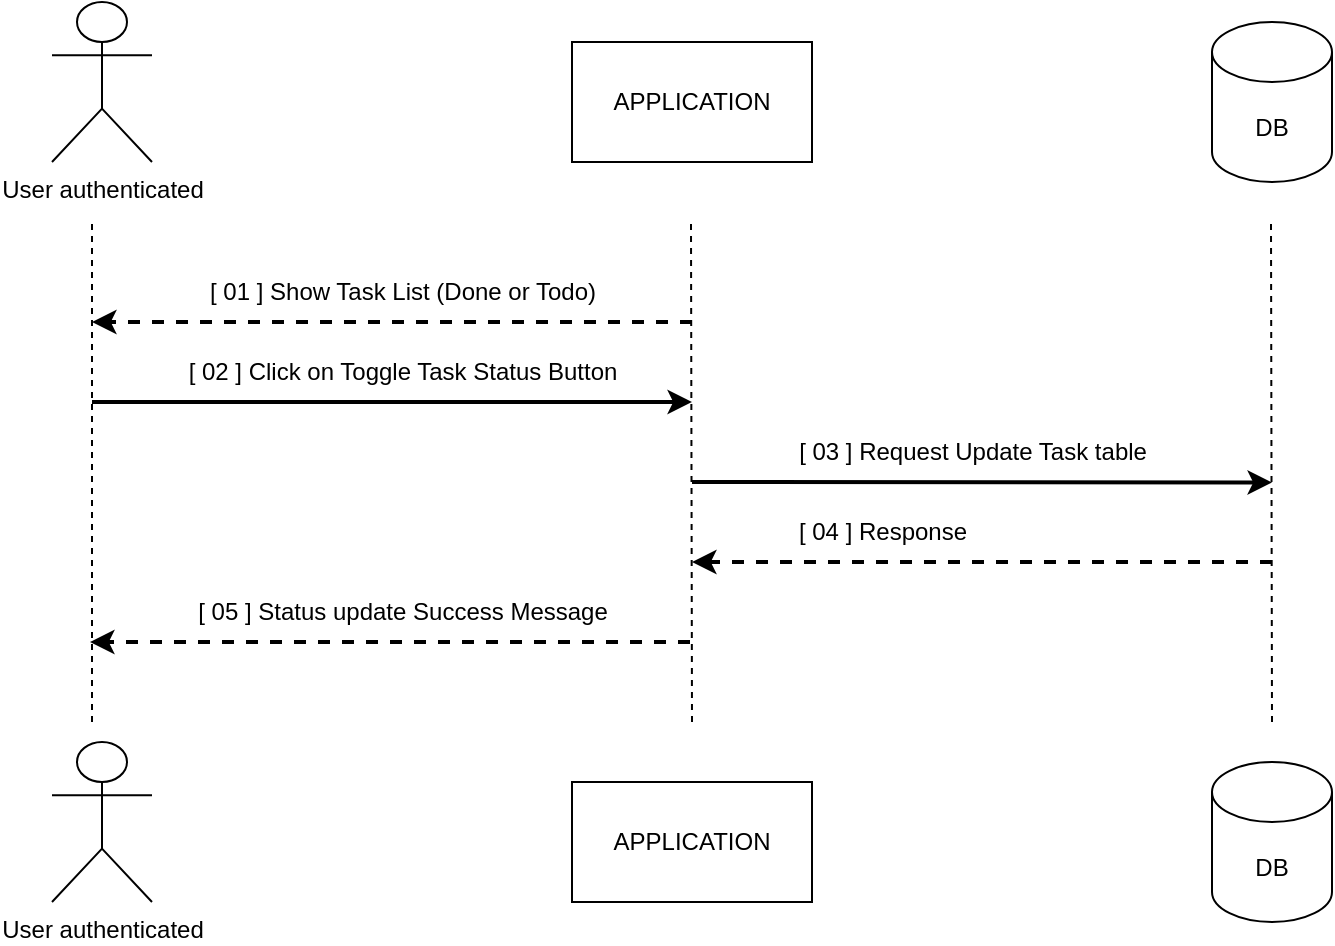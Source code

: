 <mxfile version="20.4.0" type="device"><diagram id="dEELACuF9RNGndt7hH7m" name="Page-1"><mxGraphModel dx="1182" dy="675" grid="1" gridSize="10" guides="1" tooltips="1" connect="1" arrows="1" fold="1" page="1" pageScale="1" pageWidth="827" pageHeight="1169" math="0" shadow="0"><root><mxCell id="0"/><mxCell id="1" parent="0"/><mxCell id="0jehI1DoNkhYzXVmSJ_P-1" value="User authenticated" style="shape=umlActor;verticalLabelPosition=bottom;verticalAlign=top;html=1;outlineConnect=0;" vertex="1" parent="1"><mxGeometry x="100" y="80" width="50" height="80" as="geometry"/></mxCell><mxCell id="0jehI1DoNkhYzXVmSJ_P-2" value="APPLICATION" style="rounded=0;whiteSpace=wrap;html=1;" vertex="1" parent="1"><mxGeometry x="360" y="100" width="120" height="60" as="geometry"/></mxCell><mxCell id="0jehI1DoNkhYzXVmSJ_P-3" value="DB" style="shape=cylinder3;whiteSpace=wrap;html=1;boundedLbl=1;backgroundOutline=1;size=15;" vertex="1" parent="1"><mxGeometry x="680" y="90" width="60" height="80" as="geometry"/></mxCell><mxCell id="0jehI1DoNkhYzXVmSJ_P-4" value="" style="endArrow=none;dashed=1;html=1;rounded=0;" edge="1" parent="1"><mxGeometry width="50" height="50" relative="1" as="geometry"><mxPoint x="120" y="440" as="sourcePoint"/><mxPoint x="120" y="190" as="targetPoint"/></mxGeometry></mxCell><mxCell id="0jehI1DoNkhYzXVmSJ_P-5" value="" style="endArrow=none;dashed=1;html=1;rounded=0;" edge="1" parent="1"><mxGeometry width="50" height="50" relative="1" as="geometry"><mxPoint x="420" y="440" as="sourcePoint"/><mxPoint x="419.5" y="190" as="targetPoint"/></mxGeometry></mxCell><mxCell id="0jehI1DoNkhYzXVmSJ_P-6" value="" style="endArrow=none;dashed=1;html=1;rounded=0;" edge="1" parent="1"><mxGeometry width="50" height="50" relative="1" as="geometry"><mxPoint x="710" y="440" as="sourcePoint"/><mxPoint x="709.5" y="190" as="targetPoint"/></mxGeometry></mxCell><mxCell id="0jehI1DoNkhYzXVmSJ_P-7" value="User authenticated" style="shape=umlActor;verticalLabelPosition=bottom;verticalAlign=top;html=1;outlineConnect=0;" vertex="1" parent="1"><mxGeometry x="100" y="450" width="50" height="80" as="geometry"/></mxCell><mxCell id="0jehI1DoNkhYzXVmSJ_P-8" value="APPLICATION" style="rounded=0;whiteSpace=wrap;html=1;" vertex="1" parent="1"><mxGeometry x="360" y="470" width="120" height="60" as="geometry"/></mxCell><mxCell id="0jehI1DoNkhYzXVmSJ_P-9" value="DB" style="shape=cylinder3;whiteSpace=wrap;html=1;boundedLbl=1;backgroundOutline=1;size=15;" vertex="1" parent="1"><mxGeometry x="680" y="460" width="60" height="80" as="geometry"/></mxCell><mxCell id="0jehI1DoNkhYzXVmSJ_P-10" value="" style="endArrow=classic;html=1;rounded=0;dashed=1;strokeWidth=2;" edge="1" parent="1"><mxGeometry width="50" height="50" relative="1" as="geometry"><mxPoint x="420" y="240" as="sourcePoint"/><mxPoint x="120" y="240" as="targetPoint"/></mxGeometry></mxCell><mxCell id="0jehI1DoNkhYzXVmSJ_P-11" value="[ 01 ] Show Task List (Done or Todo)" style="text;html=1;align=center;verticalAlign=middle;resizable=0;points=[];autosize=1;strokeColor=none;fillColor=none;" vertex="1" parent="1"><mxGeometry x="165" y="210" width="220" height="30" as="geometry"/></mxCell><mxCell id="0jehI1DoNkhYzXVmSJ_P-12" value="" style="endArrow=none;html=1;rounded=0;strokeWidth=2;endFill=0;startArrow=classic;startFill=1;" edge="1" parent="1"><mxGeometry width="50" height="50" relative="1" as="geometry"><mxPoint x="420" y="280" as="sourcePoint"/><mxPoint x="120" y="280" as="targetPoint"/></mxGeometry></mxCell><mxCell id="0jehI1DoNkhYzXVmSJ_P-13" value="[ 02 ] Click on Toggle Task Status Button" style="text;html=1;align=center;verticalAlign=middle;resizable=0;points=[];autosize=1;strokeColor=none;fillColor=none;" vertex="1" parent="1"><mxGeometry x="155" y="250" width="240" height="30" as="geometry"/></mxCell><mxCell id="0jehI1DoNkhYzXVmSJ_P-22" value="" style="endArrow=none;html=1;rounded=0;strokeWidth=2;endFill=0;startArrow=classic;startFill=1;" edge="1" parent="1"><mxGeometry width="50" height="50" relative="1" as="geometry"><mxPoint x="710" y="320.26" as="sourcePoint"/><mxPoint x="420" y="319.997" as="targetPoint"/></mxGeometry></mxCell><mxCell id="0jehI1DoNkhYzXVmSJ_P-23" value="[ 03 ] Request Update Task table" style="text;html=1;align=center;verticalAlign=middle;resizable=0;points=[];autosize=1;strokeColor=none;fillColor=none;" vertex="1" parent="1"><mxGeometry x="460" y="290.0" width="200" height="30" as="geometry"/></mxCell><mxCell id="0jehI1DoNkhYzXVmSJ_P-26" value="" style="endArrow=classic;html=1;rounded=0;strokeWidth=2;endFill=1;startArrow=none;startFill=0;dashed=1;" edge="1" parent="1"><mxGeometry width="50" height="50" relative="1" as="geometry"><mxPoint x="710" y="360.005" as="sourcePoint"/><mxPoint x="420" y="360.005" as="targetPoint"/></mxGeometry></mxCell><mxCell id="0jehI1DoNkhYzXVmSJ_P-27" value="[ 04 ] Response" style="text;html=1;align=center;verticalAlign=middle;resizable=0;points=[];autosize=1;strokeColor=none;fillColor=none;" vertex="1" parent="1"><mxGeometry x="460" y="329.997" width="110" height="30" as="geometry"/></mxCell><mxCell id="0jehI1DoNkhYzXVmSJ_P-31" value="[ 05 ] Status update Success Message" style="text;html=1;align=center;verticalAlign=middle;resizable=0;points=[];autosize=1;strokeColor=none;fillColor=none;" vertex="1" parent="1"><mxGeometry x="160" y="370.001" width="230" height="30" as="geometry"/></mxCell><mxCell id="0jehI1DoNkhYzXVmSJ_P-30" value="" style="endArrow=classic;html=1;rounded=0;dashed=1;strokeWidth=2;" edge="1" parent="1"><mxGeometry width="50" height="50" relative="1" as="geometry"><mxPoint x="419" y="400" as="sourcePoint"/><mxPoint x="119" y="400" as="targetPoint"/></mxGeometry></mxCell></root></mxGraphModel></diagram></mxfile>
